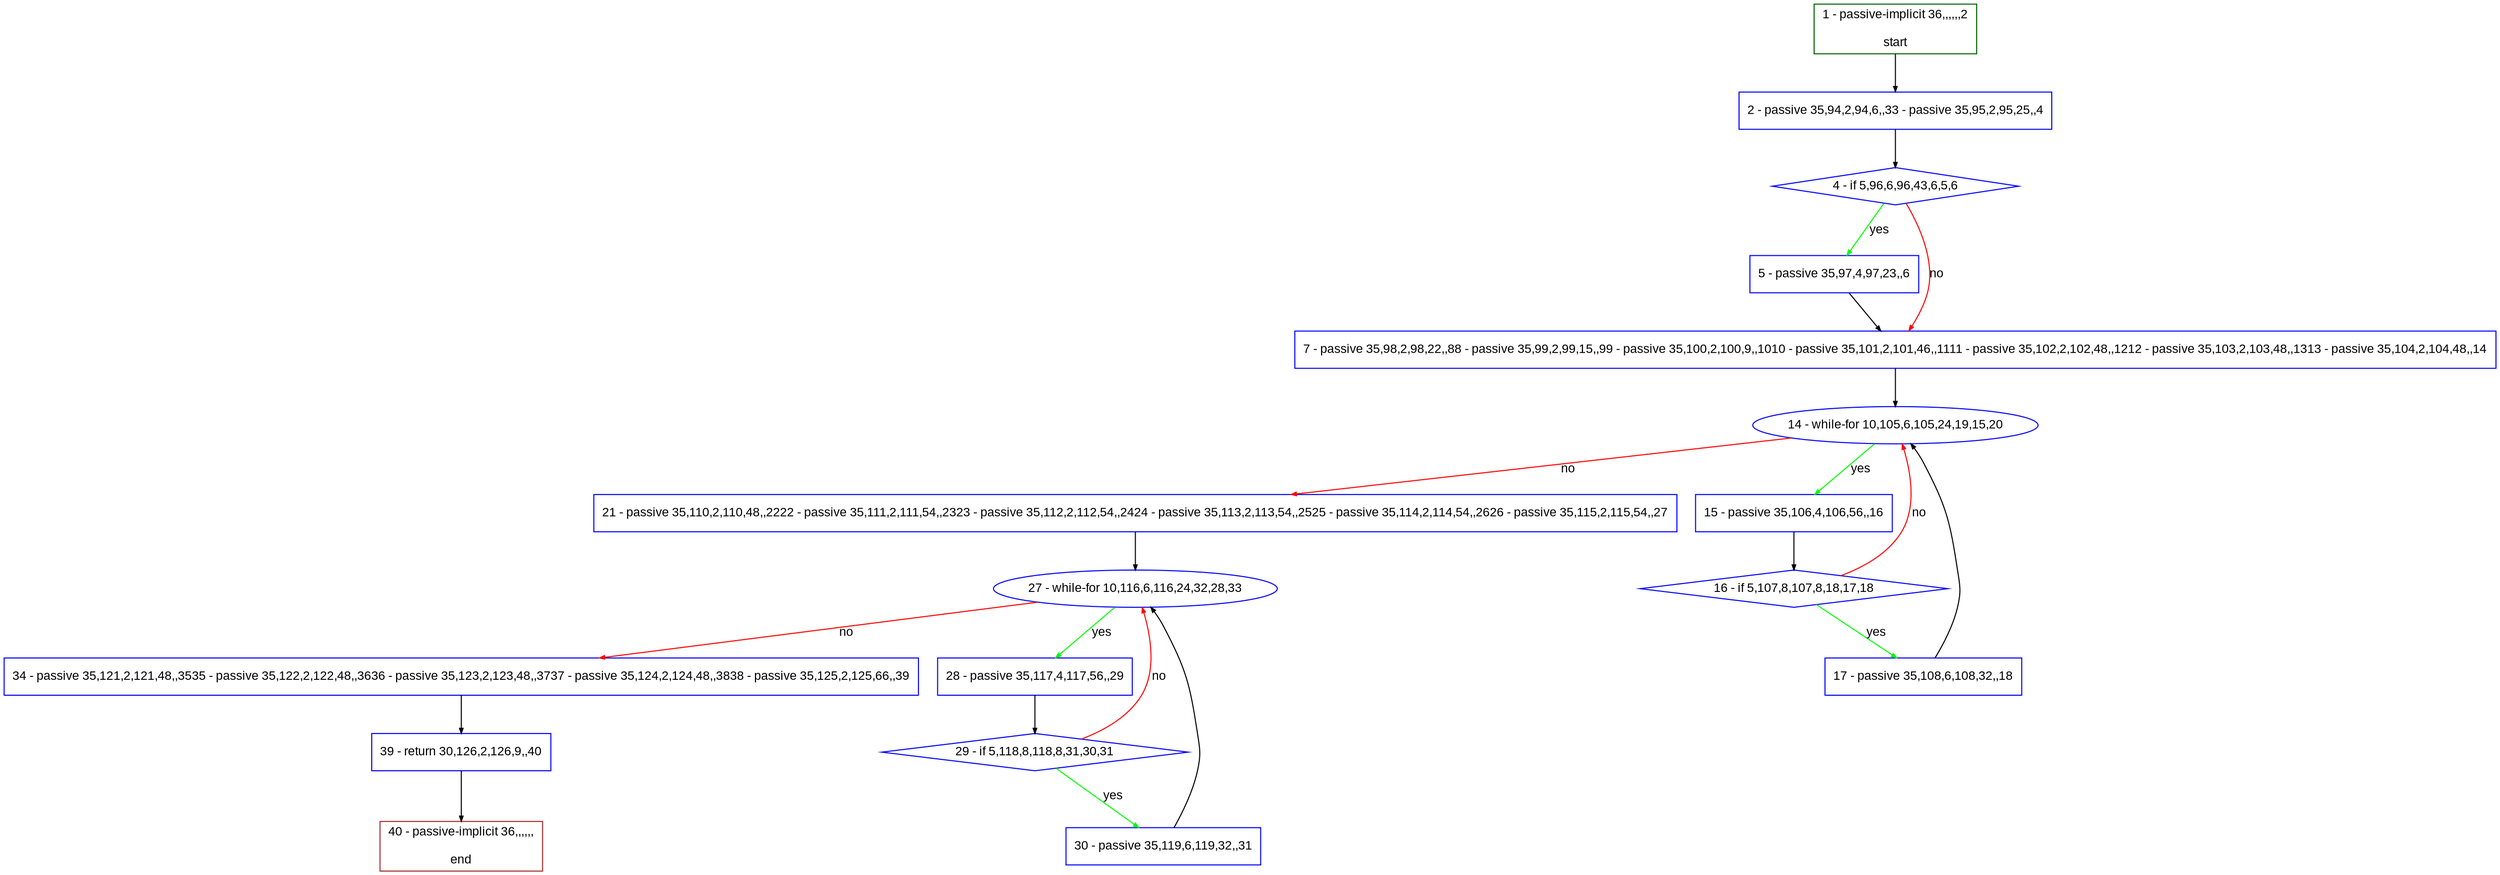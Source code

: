 digraph "" {
  graph [pack="true", label="", fontsize="12", packmode="clust", fontname="Arial", fillcolor="#FFFFCC", bgcolor="white", style="rounded,filled", compound="true"];
  node [node_initialized="no", label="", color="grey", fontsize="12", fillcolor="white", fontname="Arial", style="filled", shape="rectangle", compound="true", fixedsize="false"];
  edge [fontcolor="black", arrowhead="normal", arrowtail="none", arrowsize="0.5", ltail="", label="", color="black", fontsize="12", lhead="", fontname="Arial", dir="forward", compound="true"];
  __N1 [label="2 - passive 35,94,2,94,6,,33 - passive 35,95,2,95,25,,4", color="#0000ff", fillcolor="#ffffff", style="filled", shape="box"];
  __N2 [label="1 - passive-implicit 36,,,,,,2\n\nstart", color="#006400", fillcolor="#ffffff", style="filled", shape="box"];
  __N3 [label="4 - if 5,96,6,96,43,6,5,6", color="#0000ff", fillcolor="#ffffff", style="filled", shape="diamond"];
  __N4 [label="5 - passive 35,97,4,97,23,,6", color="#0000ff", fillcolor="#ffffff", style="filled", shape="box"];
  __N5 [label="7 - passive 35,98,2,98,22,,88 - passive 35,99,2,99,15,,99 - passive 35,100,2,100,9,,1010 - passive 35,101,2,101,46,,1111 - passive 35,102,2,102,48,,1212 - passive 35,103,2,103,48,,1313 - passive 35,104,2,104,48,,14", color="#0000ff", fillcolor="#ffffff", style="filled", shape="box"];
  __N6 [label="14 - while-for 10,105,6,105,24,19,15,20", color="#0000ff", fillcolor="#ffffff", style="filled", shape="oval"];
  __N7 [label="15 - passive 35,106,4,106,56,,16", color="#0000ff", fillcolor="#ffffff", style="filled", shape="box"];
  __N8 [label="21 - passive 35,110,2,110,48,,2222 - passive 35,111,2,111,54,,2323 - passive 35,112,2,112,54,,2424 - passive 35,113,2,113,54,,2525 - passive 35,114,2,114,54,,2626 - passive 35,115,2,115,54,,27", color="#0000ff", fillcolor="#ffffff", style="filled", shape="box"];
  __N9 [label="16 - if 5,107,8,107,8,18,17,18", color="#0000ff", fillcolor="#ffffff", style="filled", shape="diamond"];
  __N10 [label="17 - passive 35,108,6,108,32,,18", color="#0000ff", fillcolor="#ffffff", style="filled", shape="box"];
  __N11 [label="27 - while-for 10,116,6,116,24,32,28,33", color="#0000ff", fillcolor="#ffffff", style="filled", shape="oval"];
  __N12 [label="28 - passive 35,117,4,117,56,,29", color="#0000ff", fillcolor="#ffffff", style="filled", shape="box"];
  __N13 [label="34 - passive 35,121,2,121,48,,3535 - passive 35,122,2,122,48,,3636 - passive 35,123,2,123,48,,3737 - passive 35,124,2,124,48,,3838 - passive 35,125,2,125,66,,39", color="#0000ff", fillcolor="#ffffff", style="filled", shape="box"];
  __N14 [label="29 - if 5,118,8,118,8,31,30,31", color="#0000ff", fillcolor="#ffffff", style="filled", shape="diamond"];
  __N15 [label="30 - passive 35,119,6,119,32,,31", color="#0000ff", fillcolor="#ffffff", style="filled", shape="box"];
  __N16 [label="39 - return 30,126,2,126,9,,40", color="#0000ff", fillcolor="#ffffff", style="filled", shape="box"];
  __N17 [label="40 - passive-implicit 36,,,,,,\n\nend", color="#a52a2a", fillcolor="#ffffff", style="filled", shape="box"];
  __N2 -> __N1 [arrowhead="normal", arrowtail="none", color="#000000", label="", dir="forward"];
  __N1 -> __N3 [arrowhead="normal", arrowtail="none", color="#000000", label="", dir="forward"];
  __N3 -> __N4 [arrowhead="normal", arrowtail="none", color="#00ff00", label="yes", dir="forward"];
  __N3 -> __N5 [arrowhead="normal", arrowtail="none", color="#ff0000", label="no", dir="forward"];
  __N4 -> __N5 [arrowhead="normal", arrowtail="none", color="#000000", label="", dir="forward"];
  __N5 -> __N6 [arrowhead="normal", arrowtail="none", color="#000000", label="", dir="forward"];
  __N6 -> __N7 [arrowhead="normal", arrowtail="none", color="#00ff00", label="yes", dir="forward"];
  __N6 -> __N8 [arrowhead="normal", arrowtail="none", color="#ff0000", label="no", dir="forward"];
  __N7 -> __N9 [arrowhead="normal", arrowtail="none", color="#000000", label="", dir="forward"];
  __N9 -> __N6 [arrowhead="normal", arrowtail="none", color="#ff0000", label="no", dir="forward"];
  __N9 -> __N10 [arrowhead="normal", arrowtail="none", color="#00ff00", label="yes", dir="forward"];
  __N10 -> __N6 [arrowhead="normal", arrowtail="none", color="#000000", label="", dir="forward"];
  __N8 -> __N11 [arrowhead="normal", arrowtail="none", color="#000000", label="", dir="forward"];
  __N11 -> __N12 [arrowhead="normal", arrowtail="none", color="#00ff00", label="yes", dir="forward"];
  __N11 -> __N13 [arrowhead="normal", arrowtail="none", color="#ff0000", label="no", dir="forward"];
  __N12 -> __N14 [arrowhead="normal", arrowtail="none", color="#000000", label="", dir="forward"];
  __N14 -> __N11 [arrowhead="normal", arrowtail="none", color="#ff0000", label="no", dir="forward"];
  __N14 -> __N15 [arrowhead="normal", arrowtail="none", color="#00ff00", label="yes", dir="forward"];
  __N15 -> __N11 [arrowhead="normal", arrowtail="none", color="#000000", label="", dir="forward"];
  __N13 -> __N16 [arrowhead="normal", arrowtail="none", color="#000000", label="", dir="forward"];
  __N16 -> __N17 [arrowhead="normal", arrowtail="none", color="#000000", label="", dir="forward"];
}
